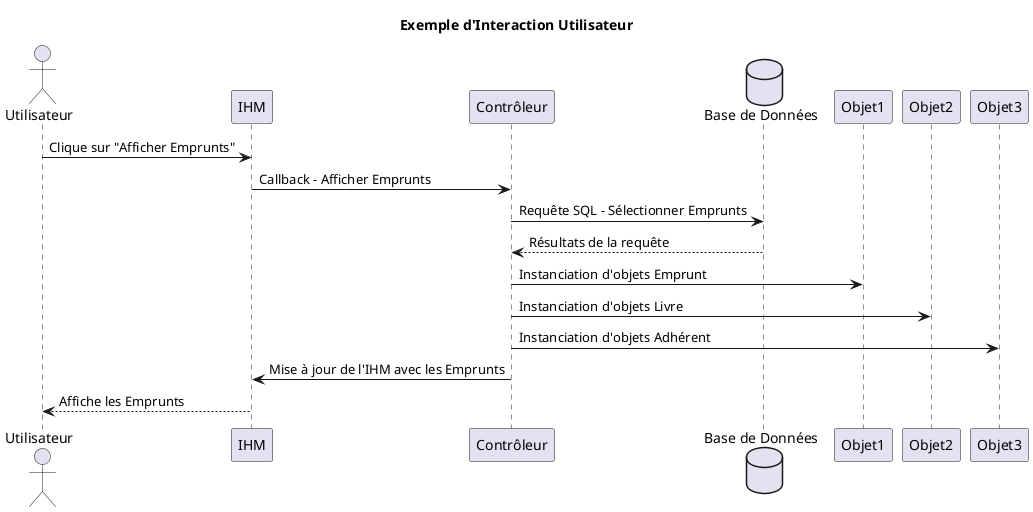 @startuml

title Exemple d'Interaction Utilisateur

actor Utilisateur
participant IHM
participant Contrôleur
database "Base de Données" as BD
participant Objet1
participant Objet2
participant Objet3

Utilisateur -> IHM: Clique sur "Afficher Emprunts"
IHM -> Contrôleur: Callback - Afficher Emprunts
Contrôleur -> BD: Requête SQL - Sélectionner Emprunts
BD --> Contrôleur: Résultats de la requête
Contrôleur -> Objet1: Instanciation d'objets Emprunt
Contrôleur -> Objet2: Instanciation d'objets Livre
Contrôleur -> Objet3: Instanciation d'objets Adhérent
Contrôleur -> IHM: Mise à jour de l'IHM avec les Emprunts
IHM --> Utilisateur: Affiche les Emprunts

@enduml
